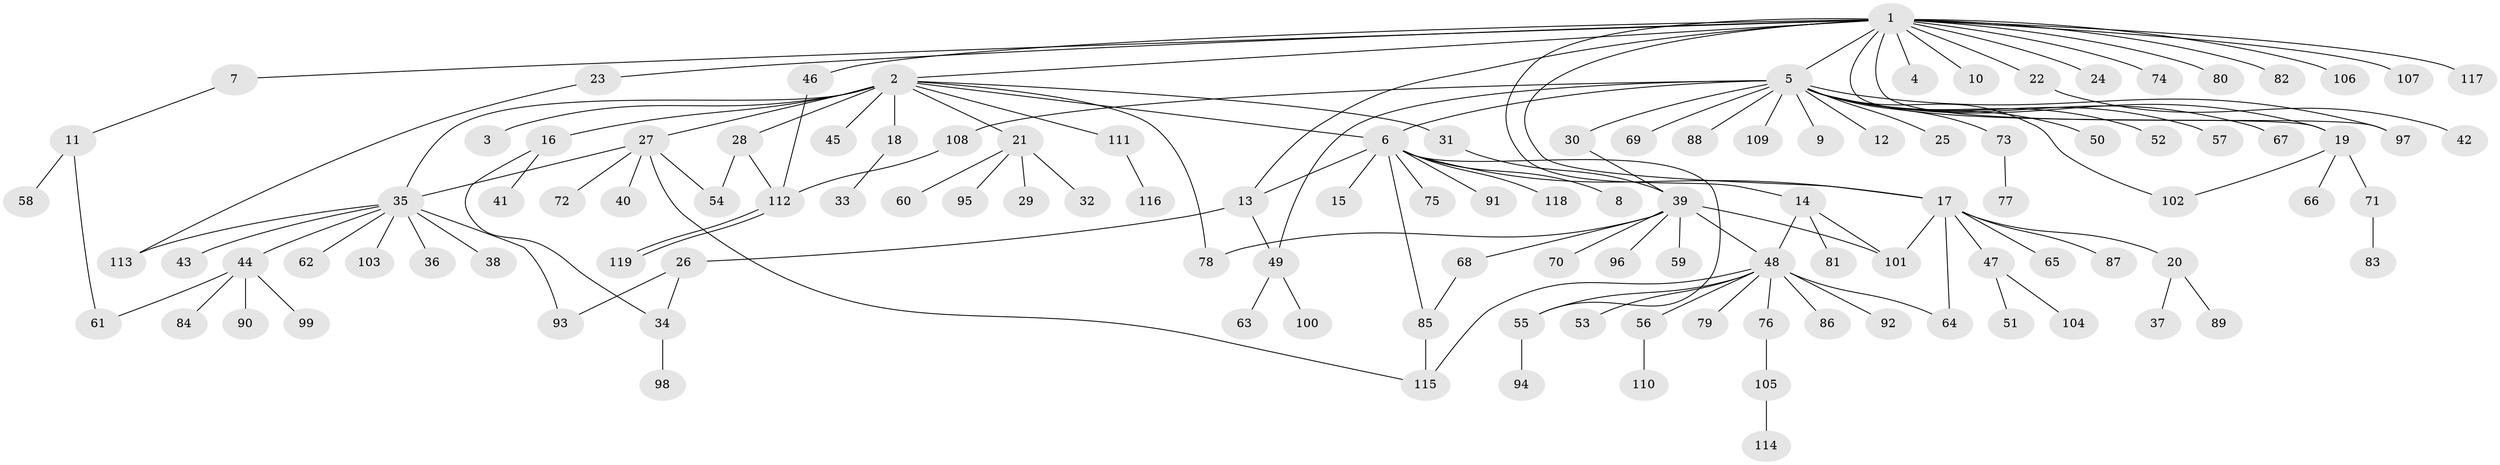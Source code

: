 // Generated by graph-tools (version 1.1) at 2025/35/03/09/25 02:35:49]
// undirected, 119 vertices, 144 edges
graph export_dot {
graph [start="1"]
  node [color=gray90,style=filled];
  1;
  2;
  3;
  4;
  5;
  6;
  7;
  8;
  9;
  10;
  11;
  12;
  13;
  14;
  15;
  16;
  17;
  18;
  19;
  20;
  21;
  22;
  23;
  24;
  25;
  26;
  27;
  28;
  29;
  30;
  31;
  32;
  33;
  34;
  35;
  36;
  37;
  38;
  39;
  40;
  41;
  42;
  43;
  44;
  45;
  46;
  47;
  48;
  49;
  50;
  51;
  52;
  53;
  54;
  55;
  56;
  57;
  58;
  59;
  60;
  61;
  62;
  63;
  64;
  65;
  66;
  67;
  68;
  69;
  70;
  71;
  72;
  73;
  74;
  75;
  76;
  77;
  78;
  79;
  80;
  81;
  82;
  83;
  84;
  85;
  86;
  87;
  88;
  89;
  90;
  91;
  92;
  93;
  94;
  95;
  96;
  97;
  98;
  99;
  100;
  101;
  102;
  103;
  104;
  105;
  106;
  107;
  108;
  109;
  110;
  111;
  112;
  113;
  114;
  115;
  116;
  117;
  118;
  119;
  1 -- 2;
  1 -- 4;
  1 -- 5;
  1 -- 7;
  1 -- 10;
  1 -- 13;
  1 -- 14;
  1 -- 17;
  1 -- 19;
  1 -- 22;
  1 -- 23;
  1 -- 24;
  1 -- 46;
  1 -- 74;
  1 -- 80;
  1 -- 82;
  1 -- 97;
  1 -- 106;
  1 -- 107;
  1 -- 117;
  2 -- 3;
  2 -- 6;
  2 -- 16;
  2 -- 18;
  2 -- 21;
  2 -- 27;
  2 -- 28;
  2 -- 31;
  2 -- 35;
  2 -- 45;
  2 -- 78;
  2 -- 111;
  5 -- 6;
  5 -- 9;
  5 -- 12;
  5 -- 19;
  5 -- 25;
  5 -- 30;
  5 -- 49;
  5 -- 50;
  5 -- 52;
  5 -- 57;
  5 -- 67;
  5 -- 69;
  5 -- 73;
  5 -- 88;
  5 -- 97;
  5 -- 102;
  5 -- 108;
  5 -- 109;
  6 -- 8;
  6 -- 13;
  6 -- 15;
  6 -- 17;
  6 -- 55;
  6 -- 75;
  6 -- 85;
  6 -- 91;
  6 -- 118;
  7 -- 11;
  11 -- 58;
  11 -- 61;
  13 -- 26;
  13 -- 49;
  14 -- 48;
  14 -- 81;
  14 -- 101;
  16 -- 34;
  16 -- 41;
  17 -- 20;
  17 -- 47;
  17 -- 64;
  17 -- 65;
  17 -- 87;
  17 -- 101;
  18 -- 33;
  19 -- 66;
  19 -- 71;
  19 -- 102;
  20 -- 37;
  20 -- 89;
  21 -- 29;
  21 -- 32;
  21 -- 60;
  21 -- 95;
  22 -- 42;
  23 -- 113;
  26 -- 34;
  26 -- 93;
  27 -- 35;
  27 -- 40;
  27 -- 54;
  27 -- 72;
  27 -- 115;
  28 -- 54;
  28 -- 112;
  30 -- 39;
  31 -- 39;
  34 -- 98;
  35 -- 36;
  35 -- 38;
  35 -- 43;
  35 -- 44;
  35 -- 62;
  35 -- 93;
  35 -- 103;
  35 -- 113;
  39 -- 48;
  39 -- 59;
  39 -- 68;
  39 -- 70;
  39 -- 78;
  39 -- 96;
  39 -- 101;
  44 -- 61;
  44 -- 84;
  44 -- 90;
  44 -- 99;
  46 -- 112;
  47 -- 51;
  47 -- 104;
  48 -- 53;
  48 -- 55;
  48 -- 56;
  48 -- 64;
  48 -- 76;
  48 -- 79;
  48 -- 86;
  48 -- 92;
  48 -- 115;
  49 -- 63;
  49 -- 100;
  55 -- 94;
  56 -- 110;
  68 -- 85;
  71 -- 83;
  73 -- 77;
  76 -- 105;
  85 -- 115;
  105 -- 114;
  108 -- 112;
  111 -- 116;
  112 -- 119;
  112 -- 119;
}
